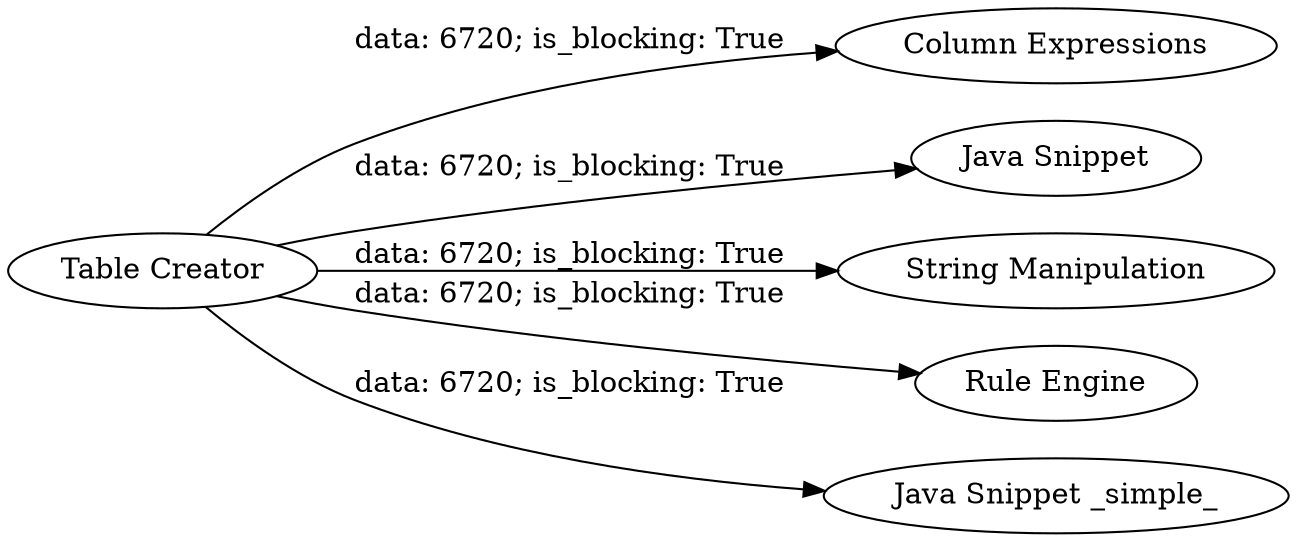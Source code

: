 digraph {
	"5026807889863081755_1" [label="Table Creator"]
	"5026807889863081755_6" [label="Column Expressions"]
	"5026807889863081755_9" [label="Java Snippet"]
	"5026807889863081755_7" [label="String Manipulation"]
	"5026807889863081755_2" [label="Rule Engine"]
	"5026807889863081755_8" [label="Java Snippet _simple_"]
	"5026807889863081755_1" -> "5026807889863081755_7" [label="data: 6720; is_blocking: True"]
	"5026807889863081755_1" -> "5026807889863081755_9" [label="data: 6720; is_blocking: True"]
	"5026807889863081755_1" -> "5026807889863081755_6" [label="data: 6720; is_blocking: True"]
	"5026807889863081755_1" -> "5026807889863081755_2" [label="data: 6720; is_blocking: True"]
	"5026807889863081755_1" -> "5026807889863081755_8" [label="data: 6720; is_blocking: True"]
	rankdir=LR
}
